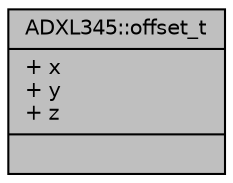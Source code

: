 digraph "ADXL345::offset_t"
{
  edge [fontname="Helvetica",fontsize="10",labelfontname="Helvetica",labelfontsize="10"];
  node [fontname="Helvetica",fontsize="10",shape=record];
  Node1 [label="{ADXL345::offset_t\n|+ x\l+ y\l+ z\l|}",height=0.2,width=0.4,color="black", fillcolor="grey75", style="filled", fontcolor="black"];
}

